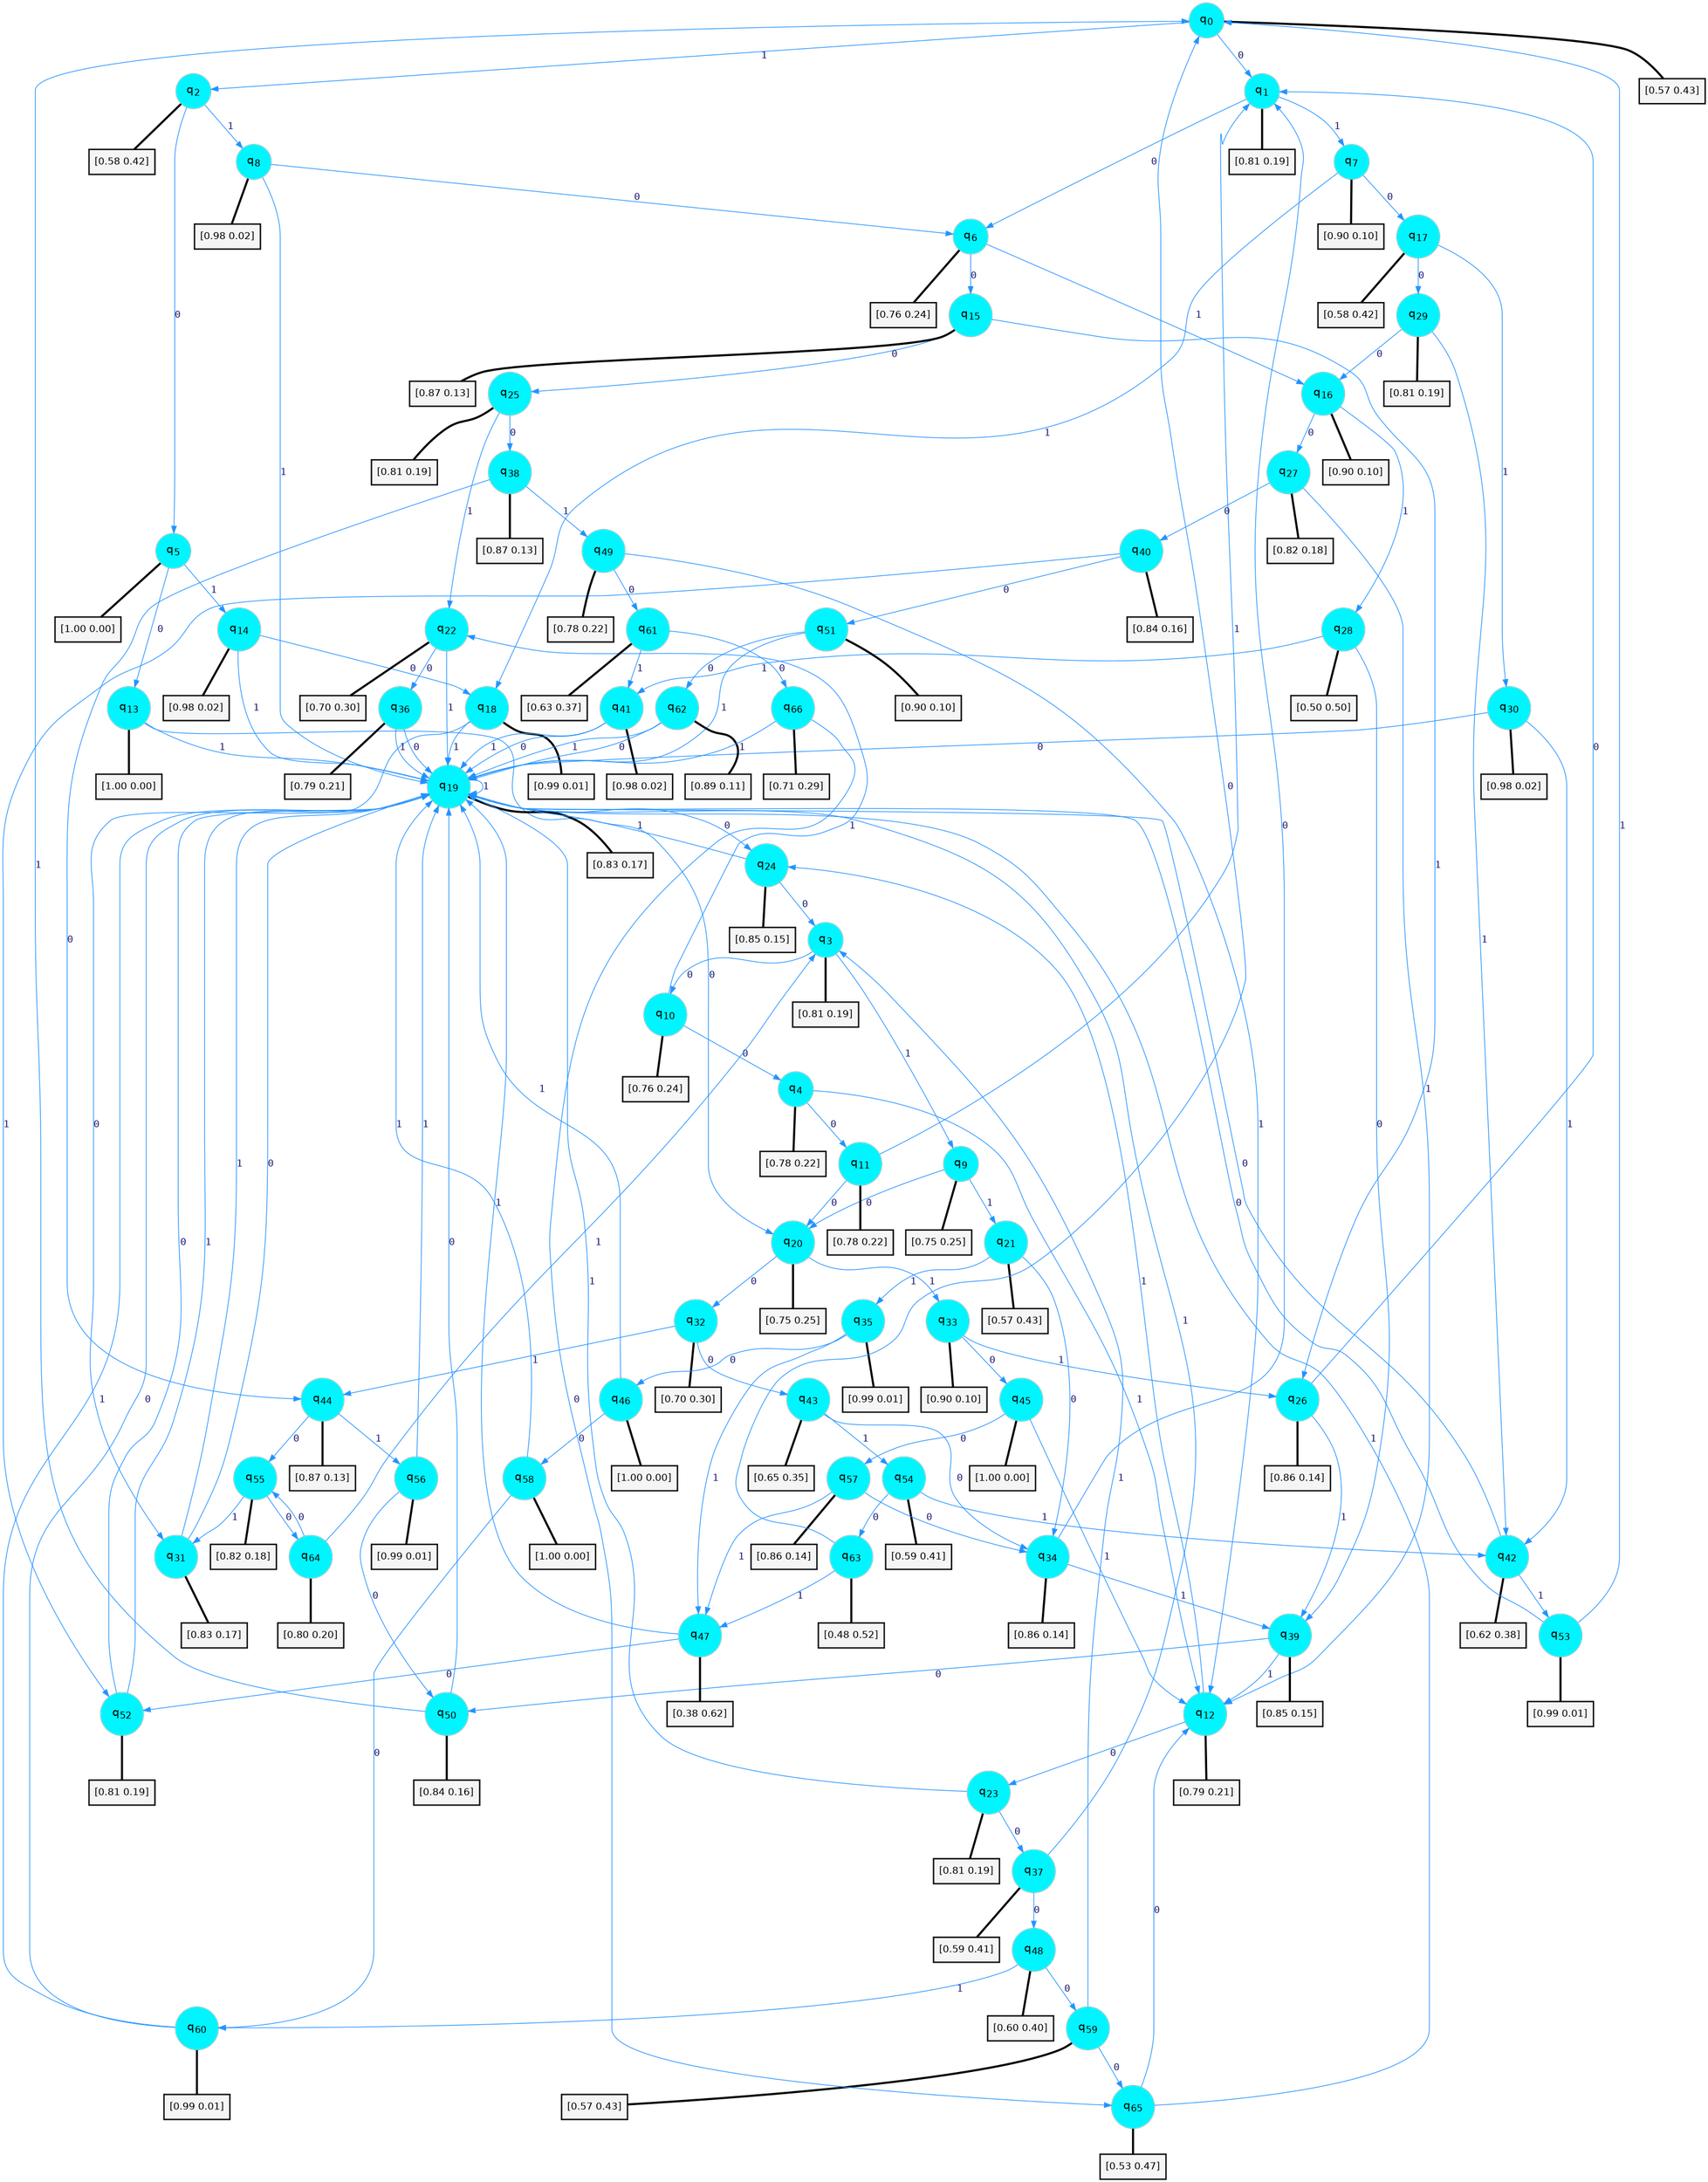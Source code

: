 digraph G {
graph [
bgcolor=transparent, dpi=300, rankdir=TD, size="40,25"];
node [
color=gray, fillcolor=turquoise1, fontcolor=black, fontname=Helvetica, fontsize=16, fontweight=bold, shape=circle, style=filled];
edge [
arrowsize=1, color=dodgerblue1, fontcolor=midnightblue, fontname=courier, fontweight=bold, penwidth=1, style=solid, weight=20];
0[label=<q<SUB>0</SUB>>];
1[label=<q<SUB>1</SUB>>];
2[label=<q<SUB>2</SUB>>];
3[label=<q<SUB>3</SUB>>];
4[label=<q<SUB>4</SUB>>];
5[label=<q<SUB>5</SUB>>];
6[label=<q<SUB>6</SUB>>];
7[label=<q<SUB>7</SUB>>];
8[label=<q<SUB>8</SUB>>];
9[label=<q<SUB>9</SUB>>];
10[label=<q<SUB>10</SUB>>];
11[label=<q<SUB>11</SUB>>];
12[label=<q<SUB>12</SUB>>];
13[label=<q<SUB>13</SUB>>];
14[label=<q<SUB>14</SUB>>];
15[label=<q<SUB>15</SUB>>];
16[label=<q<SUB>16</SUB>>];
17[label=<q<SUB>17</SUB>>];
18[label=<q<SUB>18</SUB>>];
19[label=<q<SUB>19</SUB>>];
20[label=<q<SUB>20</SUB>>];
21[label=<q<SUB>21</SUB>>];
22[label=<q<SUB>22</SUB>>];
23[label=<q<SUB>23</SUB>>];
24[label=<q<SUB>24</SUB>>];
25[label=<q<SUB>25</SUB>>];
26[label=<q<SUB>26</SUB>>];
27[label=<q<SUB>27</SUB>>];
28[label=<q<SUB>28</SUB>>];
29[label=<q<SUB>29</SUB>>];
30[label=<q<SUB>30</SUB>>];
31[label=<q<SUB>31</SUB>>];
32[label=<q<SUB>32</SUB>>];
33[label=<q<SUB>33</SUB>>];
34[label=<q<SUB>34</SUB>>];
35[label=<q<SUB>35</SUB>>];
36[label=<q<SUB>36</SUB>>];
37[label=<q<SUB>37</SUB>>];
38[label=<q<SUB>38</SUB>>];
39[label=<q<SUB>39</SUB>>];
40[label=<q<SUB>40</SUB>>];
41[label=<q<SUB>41</SUB>>];
42[label=<q<SUB>42</SUB>>];
43[label=<q<SUB>43</SUB>>];
44[label=<q<SUB>44</SUB>>];
45[label=<q<SUB>45</SUB>>];
46[label=<q<SUB>46</SUB>>];
47[label=<q<SUB>47</SUB>>];
48[label=<q<SUB>48</SUB>>];
49[label=<q<SUB>49</SUB>>];
50[label=<q<SUB>50</SUB>>];
51[label=<q<SUB>51</SUB>>];
52[label=<q<SUB>52</SUB>>];
53[label=<q<SUB>53</SUB>>];
54[label=<q<SUB>54</SUB>>];
55[label=<q<SUB>55</SUB>>];
56[label=<q<SUB>56</SUB>>];
57[label=<q<SUB>57</SUB>>];
58[label=<q<SUB>58</SUB>>];
59[label=<q<SUB>59</SUB>>];
60[label=<q<SUB>60</SUB>>];
61[label=<q<SUB>61</SUB>>];
62[label=<q<SUB>62</SUB>>];
63[label=<q<SUB>63</SUB>>];
64[label=<q<SUB>64</SUB>>];
65[label=<q<SUB>65</SUB>>];
66[label=<q<SUB>66</SUB>>];
67[label="[0.57 0.43]", shape=box,fontcolor=black, fontname=Helvetica, fontsize=14, penwidth=2, fillcolor=whitesmoke,color=black];
68[label="[0.81 0.19]", shape=box,fontcolor=black, fontname=Helvetica, fontsize=14, penwidth=2, fillcolor=whitesmoke,color=black];
69[label="[0.58 0.42]", shape=box,fontcolor=black, fontname=Helvetica, fontsize=14, penwidth=2, fillcolor=whitesmoke,color=black];
70[label="[0.81 0.19]", shape=box,fontcolor=black, fontname=Helvetica, fontsize=14, penwidth=2, fillcolor=whitesmoke,color=black];
71[label="[0.78 0.22]", shape=box,fontcolor=black, fontname=Helvetica, fontsize=14, penwidth=2, fillcolor=whitesmoke,color=black];
72[label="[1.00 0.00]", shape=box,fontcolor=black, fontname=Helvetica, fontsize=14, penwidth=2, fillcolor=whitesmoke,color=black];
73[label="[0.76 0.24]", shape=box,fontcolor=black, fontname=Helvetica, fontsize=14, penwidth=2, fillcolor=whitesmoke,color=black];
74[label="[0.90 0.10]", shape=box,fontcolor=black, fontname=Helvetica, fontsize=14, penwidth=2, fillcolor=whitesmoke,color=black];
75[label="[0.98 0.02]", shape=box,fontcolor=black, fontname=Helvetica, fontsize=14, penwidth=2, fillcolor=whitesmoke,color=black];
76[label="[0.75 0.25]", shape=box,fontcolor=black, fontname=Helvetica, fontsize=14, penwidth=2, fillcolor=whitesmoke,color=black];
77[label="[0.76 0.24]", shape=box,fontcolor=black, fontname=Helvetica, fontsize=14, penwidth=2, fillcolor=whitesmoke,color=black];
78[label="[0.78 0.22]", shape=box,fontcolor=black, fontname=Helvetica, fontsize=14, penwidth=2, fillcolor=whitesmoke,color=black];
79[label="[0.79 0.21]", shape=box,fontcolor=black, fontname=Helvetica, fontsize=14, penwidth=2, fillcolor=whitesmoke,color=black];
80[label="[1.00 0.00]", shape=box,fontcolor=black, fontname=Helvetica, fontsize=14, penwidth=2, fillcolor=whitesmoke,color=black];
81[label="[0.98 0.02]", shape=box,fontcolor=black, fontname=Helvetica, fontsize=14, penwidth=2, fillcolor=whitesmoke,color=black];
82[label="[0.87 0.13]", shape=box,fontcolor=black, fontname=Helvetica, fontsize=14, penwidth=2, fillcolor=whitesmoke,color=black];
83[label="[0.90 0.10]", shape=box,fontcolor=black, fontname=Helvetica, fontsize=14, penwidth=2, fillcolor=whitesmoke,color=black];
84[label="[0.58 0.42]", shape=box,fontcolor=black, fontname=Helvetica, fontsize=14, penwidth=2, fillcolor=whitesmoke,color=black];
85[label="[0.99 0.01]", shape=box,fontcolor=black, fontname=Helvetica, fontsize=14, penwidth=2, fillcolor=whitesmoke,color=black];
86[label="[0.83 0.17]", shape=box,fontcolor=black, fontname=Helvetica, fontsize=14, penwidth=2, fillcolor=whitesmoke,color=black];
87[label="[0.75 0.25]", shape=box,fontcolor=black, fontname=Helvetica, fontsize=14, penwidth=2, fillcolor=whitesmoke,color=black];
88[label="[0.57 0.43]", shape=box,fontcolor=black, fontname=Helvetica, fontsize=14, penwidth=2, fillcolor=whitesmoke,color=black];
89[label="[0.70 0.30]", shape=box,fontcolor=black, fontname=Helvetica, fontsize=14, penwidth=2, fillcolor=whitesmoke,color=black];
90[label="[0.81 0.19]", shape=box,fontcolor=black, fontname=Helvetica, fontsize=14, penwidth=2, fillcolor=whitesmoke,color=black];
91[label="[0.85 0.15]", shape=box,fontcolor=black, fontname=Helvetica, fontsize=14, penwidth=2, fillcolor=whitesmoke,color=black];
92[label="[0.81 0.19]", shape=box,fontcolor=black, fontname=Helvetica, fontsize=14, penwidth=2, fillcolor=whitesmoke,color=black];
93[label="[0.86 0.14]", shape=box,fontcolor=black, fontname=Helvetica, fontsize=14, penwidth=2, fillcolor=whitesmoke,color=black];
94[label="[0.82 0.18]", shape=box,fontcolor=black, fontname=Helvetica, fontsize=14, penwidth=2, fillcolor=whitesmoke,color=black];
95[label="[0.50 0.50]", shape=box,fontcolor=black, fontname=Helvetica, fontsize=14, penwidth=2, fillcolor=whitesmoke,color=black];
96[label="[0.81 0.19]", shape=box,fontcolor=black, fontname=Helvetica, fontsize=14, penwidth=2, fillcolor=whitesmoke,color=black];
97[label="[0.98 0.02]", shape=box,fontcolor=black, fontname=Helvetica, fontsize=14, penwidth=2, fillcolor=whitesmoke,color=black];
98[label="[0.83 0.17]", shape=box,fontcolor=black, fontname=Helvetica, fontsize=14, penwidth=2, fillcolor=whitesmoke,color=black];
99[label="[0.70 0.30]", shape=box,fontcolor=black, fontname=Helvetica, fontsize=14, penwidth=2, fillcolor=whitesmoke,color=black];
100[label="[0.90 0.10]", shape=box,fontcolor=black, fontname=Helvetica, fontsize=14, penwidth=2, fillcolor=whitesmoke,color=black];
101[label="[0.86 0.14]", shape=box,fontcolor=black, fontname=Helvetica, fontsize=14, penwidth=2, fillcolor=whitesmoke,color=black];
102[label="[0.99 0.01]", shape=box,fontcolor=black, fontname=Helvetica, fontsize=14, penwidth=2, fillcolor=whitesmoke,color=black];
103[label="[0.79 0.21]", shape=box,fontcolor=black, fontname=Helvetica, fontsize=14, penwidth=2, fillcolor=whitesmoke,color=black];
104[label="[0.59 0.41]", shape=box,fontcolor=black, fontname=Helvetica, fontsize=14, penwidth=2, fillcolor=whitesmoke,color=black];
105[label="[0.87 0.13]", shape=box,fontcolor=black, fontname=Helvetica, fontsize=14, penwidth=2, fillcolor=whitesmoke,color=black];
106[label="[0.85 0.15]", shape=box,fontcolor=black, fontname=Helvetica, fontsize=14, penwidth=2, fillcolor=whitesmoke,color=black];
107[label="[0.84 0.16]", shape=box,fontcolor=black, fontname=Helvetica, fontsize=14, penwidth=2, fillcolor=whitesmoke,color=black];
108[label="[0.98 0.02]", shape=box,fontcolor=black, fontname=Helvetica, fontsize=14, penwidth=2, fillcolor=whitesmoke,color=black];
109[label="[0.62 0.38]", shape=box,fontcolor=black, fontname=Helvetica, fontsize=14, penwidth=2, fillcolor=whitesmoke,color=black];
110[label="[0.65 0.35]", shape=box,fontcolor=black, fontname=Helvetica, fontsize=14, penwidth=2, fillcolor=whitesmoke,color=black];
111[label="[0.87 0.13]", shape=box,fontcolor=black, fontname=Helvetica, fontsize=14, penwidth=2, fillcolor=whitesmoke,color=black];
112[label="[1.00 0.00]", shape=box,fontcolor=black, fontname=Helvetica, fontsize=14, penwidth=2, fillcolor=whitesmoke,color=black];
113[label="[1.00 0.00]", shape=box,fontcolor=black, fontname=Helvetica, fontsize=14, penwidth=2, fillcolor=whitesmoke,color=black];
114[label="[0.38 0.62]", shape=box,fontcolor=black, fontname=Helvetica, fontsize=14, penwidth=2, fillcolor=whitesmoke,color=black];
115[label="[0.60 0.40]", shape=box,fontcolor=black, fontname=Helvetica, fontsize=14, penwidth=2, fillcolor=whitesmoke,color=black];
116[label="[0.78 0.22]", shape=box,fontcolor=black, fontname=Helvetica, fontsize=14, penwidth=2, fillcolor=whitesmoke,color=black];
117[label="[0.84 0.16]", shape=box,fontcolor=black, fontname=Helvetica, fontsize=14, penwidth=2, fillcolor=whitesmoke,color=black];
118[label="[0.90 0.10]", shape=box,fontcolor=black, fontname=Helvetica, fontsize=14, penwidth=2, fillcolor=whitesmoke,color=black];
119[label="[0.81 0.19]", shape=box,fontcolor=black, fontname=Helvetica, fontsize=14, penwidth=2, fillcolor=whitesmoke,color=black];
120[label="[0.99 0.01]", shape=box,fontcolor=black, fontname=Helvetica, fontsize=14, penwidth=2, fillcolor=whitesmoke,color=black];
121[label="[0.59 0.41]", shape=box,fontcolor=black, fontname=Helvetica, fontsize=14, penwidth=2, fillcolor=whitesmoke,color=black];
122[label="[0.82 0.18]", shape=box,fontcolor=black, fontname=Helvetica, fontsize=14, penwidth=2, fillcolor=whitesmoke,color=black];
123[label="[0.99 0.01]", shape=box,fontcolor=black, fontname=Helvetica, fontsize=14, penwidth=2, fillcolor=whitesmoke,color=black];
124[label="[0.86 0.14]", shape=box,fontcolor=black, fontname=Helvetica, fontsize=14, penwidth=2, fillcolor=whitesmoke,color=black];
125[label="[1.00 0.00]", shape=box,fontcolor=black, fontname=Helvetica, fontsize=14, penwidth=2, fillcolor=whitesmoke,color=black];
126[label="[0.57 0.43]", shape=box,fontcolor=black, fontname=Helvetica, fontsize=14, penwidth=2, fillcolor=whitesmoke,color=black];
127[label="[0.99 0.01]", shape=box,fontcolor=black, fontname=Helvetica, fontsize=14, penwidth=2, fillcolor=whitesmoke,color=black];
128[label="[0.63 0.37]", shape=box,fontcolor=black, fontname=Helvetica, fontsize=14, penwidth=2, fillcolor=whitesmoke,color=black];
129[label="[0.89 0.11]", shape=box,fontcolor=black, fontname=Helvetica, fontsize=14, penwidth=2, fillcolor=whitesmoke,color=black];
130[label="[0.48 0.52]", shape=box,fontcolor=black, fontname=Helvetica, fontsize=14, penwidth=2, fillcolor=whitesmoke,color=black];
131[label="[0.80 0.20]", shape=box,fontcolor=black, fontname=Helvetica, fontsize=14, penwidth=2, fillcolor=whitesmoke,color=black];
132[label="[0.53 0.47]", shape=box,fontcolor=black, fontname=Helvetica, fontsize=14, penwidth=2, fillcolor=whitesmoke,color=black];
133[label="[0.71 0.29]", shape=box,fontcolor=black, fontname=Helvetica, fontsize=14, penwidth=2, fillcolor=whitesmoke,color=black];
0->1 [label=0];
0->2 [label=1];
0->67 [arrowhead=none, penwidth=3,color=black];
1->6 [label=0];
1->7 [label=1];
1->68 [arrowhead=none, penwidth=3,color=black];
2->5 [label=0];
2->8 [label=1];
2->69 [arrowhead=none, penwidth=3,color=black];
3->10 [label=0];
3->9 [label=1];
3->70 [arrowhead=none, penwidth=3,color=black];
4->11 [label=0];
4->12 [label=1];
4->71 [arrowhead=none, penwidth=3,color=black];
5->13 [label=0];
5->14 [label=1];
5->72 [arrowhead=none, penwidth=3,color=black];
6->15 [label=0];
6->16 [label=1];
6->73 [arrowhead=none, penwidth=3,color=black];
7->17 [label=0];
7->18 [label=1];
7->74 [arrowhead=none, penwidth=3,color=black];
8->6 [label=0];
8->19 [label=1];
8->75 [arrowhead=none, penwidth=3,color=black];
9->20 [label=0];
9->21 [label=1];
9->76 [arrowhead=none, penwidth=3,color=black];
10->4 [label=0];
10->22 [label=1];
10->77 [arrowhead=none, penwidth=3,color=black];
11->20 [label=0];
11->1 [label=1];
11->78 [arrowhead=none, penwidth=3,color=black];
12->23 [label=0];
12->24 [label=1];
12->79 [arrowhead=none, penwidth=3,color=black];
13->20 [label=0];
13->19 [label=1];
13->80 [arrowhead=none, penwidth=3,color=black];
14->18 [label=0];
14->19 [label=1];
14->81 [arrowhead=none, penwidth=3,color=black];
15->25 [label=0];
15->26 [label=1];
15->82 [arrowhead=none, penwidth=3,color=black];
16->27 [label=0];
16->28 [label=1];
16->83 [arrowhead=none, penwidth=3,color=black];
17->29 [label=0];
17->30 [label=1];
17->84 [arrowhead=none, penwidth=3,color=black];
18->31 [label=0];
18->19 [label=1];
18->85 [arrowhead=none, penwidth=3,color=black];
19->24 [label=0];
19->19 [label=1];
19->86 [arrowhead=none, penwidth=3,color=black];
20->32 [label=0];
20->33 [label=1];
20->87 [arrowhead=none, penwidth=3,color=black];
21->34 [label=0];
21->35 [label=1];
21->88 [arrowhead=none, penwidth=3,color=black];
22->36 [label=0];
22->19 [label=1];
22->89 [arrowhead=none, penwidth=3,color=black];
23->37 [label=0];
23->19 [label=1];
23->90 [arrowhead=none, penwidth=3,color=black];
24->3 [label=0];
24->19 [label=1];
24->91 [arrowhead=none, penwidth=3,color=black];
25->38 [label=0];
25->22 [label=1];
25->92 [arrowhead=none, penwidth=3,color=black];
26->1 [label=0];
26->39 [label=1];
26->93 [arrowhead=none, penwidth=3,color=black];
27->40 [label=0];
27->12 [label=1];
27->94 [arrowhead=none, penwidth=3,color=black];
28->39 [label=0];
28->41 [label=1];
28->95 [arrowhead=none, penwidth=3,color=black];
29->16 [label=0];
29->42 [label=1];
29->96 [arrowhead=none, penwidth=3,color=black];
30->19 [label=0];
30->42 [label=1];
30->97 [arrowhead=none, penwidth=3,color=black];
31->19 [label=0];
31->19 [label=1];
31->98 [arrowhead=none, penwidth=3,color=black];
32->43 [label=0];
32->44 [label=1];
32->99 [arrowhead=none, penwidth=3,color=black];
33->45 [label=0];
33->26 [label=1];
33->100 [arrowhead=none, penwidth=3,color=black];
34->1 [label=0];
34->39 [label=1];
34->101 [arrowhead=none, penwidth=3,color=black];
35->46 [label=0];
35->47 [label=1];
35->102 [arrowhead=none, penwidth=3,color=black];
36->19 [label=0];
36->19 [label=1];
36->103 [arrowhead=none, penwidth=3,color=black];
37->48 [label=0];
37->19 [label=1];
37->104 [arrowhead=none, penwidth=3,color=black];
38->44 [label=0];
38->49 [label=1];
38->105 [arrowhead=none, penwidth=3,color=black];
39->50 [label=0];
39->12 [label=1];
39->106 [arrowhead=none, penwidth=3,color=black];
40->51 [label=0];
40->52 [label=1];
40->107 [arrowhead=none, penwidth=3,color=black];
41->19 [label=0];
41->19 [label=1];
41->108 [arrowhead=none, penwidth=3,color=black];
42->19 [label=0];
42->53 [label=1];
42->109 [arrowhead=none, penwidth=3,color=black];
43->34 [label=0];
43->54 [label=1];
43->110 [arrowhead=none, penwidth=3,color=black];
44->55 [label=0];
44->56 [label=1];
44->111 [arrowhead=none, penwidth=3,color=black];
45->57 [label=0];
45->12 [label=1];
45->112 [arrowhead=none, penwidth=3,color=black];
46->58 [label=0];
46->19 [label=1];
46->113 [arrowhead=none, penwidth=3,color=black];
47->52 [label=0];
47->19 [label=1];
47->114 [arrowhead=none, penwidth=3,color=black];
48->59 [label=0];
48->60 [label=1];
48->115 [arrowhead=none, penwidth=3,color=black];
49->61 [label=0];
49->12 [label=1];
49->116 [arrowhead=none, penwidth=3,color=black];
50->19 [label=0];
50->0 [label=1];
50->117 [arrowhead=none, penwidth=3,color=black];
51->62 [label=0];
51->19 [label=1];
51->118 [arrowhead=none, penwidth=3,color=black];
52->19 [label=0];
52->19 [label=1];
52->119 [arrowhead=none, penwidth=3,color=black];
53->19 [label=0];
53->0 [label=1];
53->120 [arrowhead=none, penwidth=3,color=black];
54->63 [label=0];
54->42 [label=1];
54->121 [arrowhead=none, penwidth=3,color=black];
55->64 [label=0];
55->31 [label=1];
55->122 [arrowhead=none, penwidth=3,color=black];
56->50 [label=0];
56->19 [label=1];
56->123 [arrowhead=none, penwidth=3,color=black];
57->34 [label=0];
57->47 [label=1];
57->124 [arrowhead=none, penwidth=3,color=black];
58->60 [label=0];
58->19 [label=1];
58->125 [arrowhead=none, penwidth=3,color=black];
59->65 [label=0];
59->3 [label=1];
59->126 [arrowhead=none, penwidth=3,color=black];
60->19 [label=0];
60->19 [label=1];
60->127 [arrowhead=none, penwidth=3,color=black];
61->66 [label=0];
61->41 [label=1];
61->128 [arrowhead=none, penwidth=3,color=black];
62->19 [label=0];
62->19 [label=1];
62->129 [arrowhead=none, penwidth=3,color=black];
63->0 [label=0];
63->47 [label=1];
63->130 [arrowhead=none, penwidth=3,color=black];
64->55 [label=0];
64->3 [label=1];
64->131 [arrowhead=none, penwidth=3,color=black];
65->12 [label=0];
65->19 [label=1];
65->132 [arrowhead=none, penwidth=3,color=black];
66->65 [label=0];
66->19 [label=1];
66->133 [arrowhead=none, penwidth=3,color=black];
}
